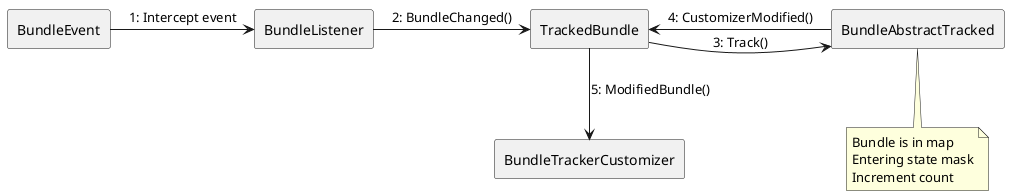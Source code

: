 @startuml modbundle_diagram

rectangle "BundleEvent" as BE
rectangle "BundleListener" as BL
'rectangle "BundleTracker" as BT
'rectangle "BundleTrackerPrivate" as BTP
rectangle "TrackedBundle" as TB
'rectangle "BundleContext" as BC
rectangle "BundleAbstractTracked" as BAT
rectangle "BundleTrackerCustomizer" as BTC

BE -> BL : 1: Intercept event
BL -> TB : 2: BundleChanged()
TB -> BAT : 3: Track()
TB <- BAT: 4: CustomizerModified()
TB -d-> BTC : 5: ModifiedBundle()

note bottom of BAT : Bundle is in map\nEntering state mask\nIncrement count

@enduml
